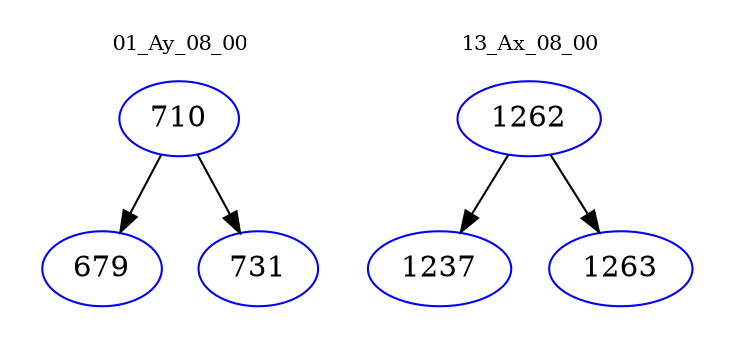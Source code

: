 digraph{
subgraph cluster_0 {
color = white
label = "01_Ay_08_00";
fontsize=10;
T0_710 [label="710", color="blue"]
T0_710 -> T0_679 [color="black"]
T0_679 [label="679", color="blue"]
T0_710 -> T0_731 [color="black"]
T0_731 [label="731", color="blue"]
}
subgraph cluster_1 {
color = white
label = "13_Ax_08_00";
fontsize=10;
T1_1262 [label="1262", color="blue"]
T1_1262 -> T1_1237 [color="black"]
T1_1237 [label="1237", color="blue"]
T1_1262 -> T1_1263 [color="black"]
T1_1263 [label="1263", color="blue"]
}
}
